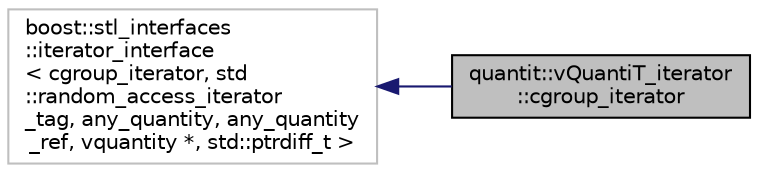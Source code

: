 digraph "quantit::vQuantiT_iterator::cgroup_iterator"
{
 // LATEX_PDF_SIZE
  edge [fontname="Helvetica",fontsize="10",labelfontname="Helvetica",labelfontsize="10"];
  node [fontname="Helvetica",fontsize="10",shape=record];
  rankdir="LR";
  Node1 [label="quantit::vQuantiT_iterator\l::cgroup_iterator",height=0.2,width=0.4,color="black", fillcolor="grey75", style="filled", fontcolor="black",tooltip=" "];
  Node2 -> Node1 [dir="back",color="midnightblue",fontsize="10",style="solid",fontname="Helvetica"];
  Node2 [label="boost::stl_interfaces\l::iterator_interface\l\< cgroup_iterator, std\l::random_access_iterator\l_tag, any_quantity, any_quantity\l_ref, vquantity *, std::ptrdiff_t \>",height=0.2,width=0.4,color="grey75", fillcolor="white", style="filled",tooltip=" "];
}
